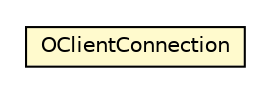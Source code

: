#!/usr/local/bin/dot
#
# Class diagram 
# Generated by UMLGraph version R5_6-24-gf6e263 (http://www.umlgraph.org/)
#

digraph G {
	edge [fontname="Helvetica",fontsize=10,labelfontname="Helvetica",labelfontsize=10];
	node [fontname="Helvetica",fontsize=10,shape=plaintext];
	nodesep=0.25;
	ranksep=0.5;
	// com.orientechnologies.orient.server.OClientConnection
	c883578 [label=<<table title="com.orientechnologies.orient.server.OClientConnection" border="0" cellborder="1" cellspacing="0" cellpadding="2" port="p" bgcolor="lemonChiffon" href="./OClientConnection.html">
		<tr><td><table border="0" cellspacing="0" cellpadding="1">
<tr><td align="center" balign="center"> OClientConnection </td></tr>
		</table></td></tr>
		</table>>, URL="./OClientConnection.html", fontname="Helvetica", fontcolor="black", fontsize=10.0];
}

